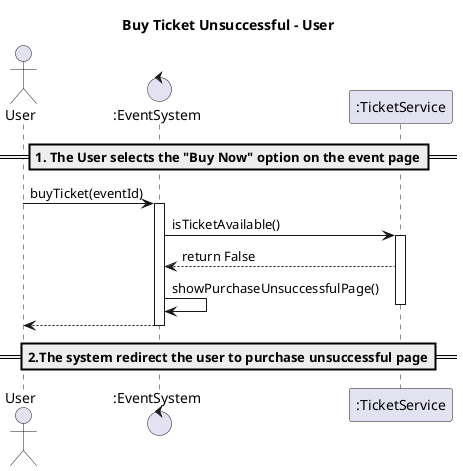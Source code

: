 @startuml
title Buy Ticket Unsuccessful - User

actor User
control ":EventSystem" as ES
participant ":TicketService" as TS

== 1. The User selects the "Buy Now" option on the event page==
User -> ES : buyTicket(eventId)
activate ES

ES -> TS : isTicketAvailable()
activate TS
TS --> ES : return False
ES -> ES : showPurchaseUnsuccessfulPage()
deactivate TS
ES --> User :
deactivate ES
==2.The system redirect the user to purchase unsuccessful page==
@enduml
